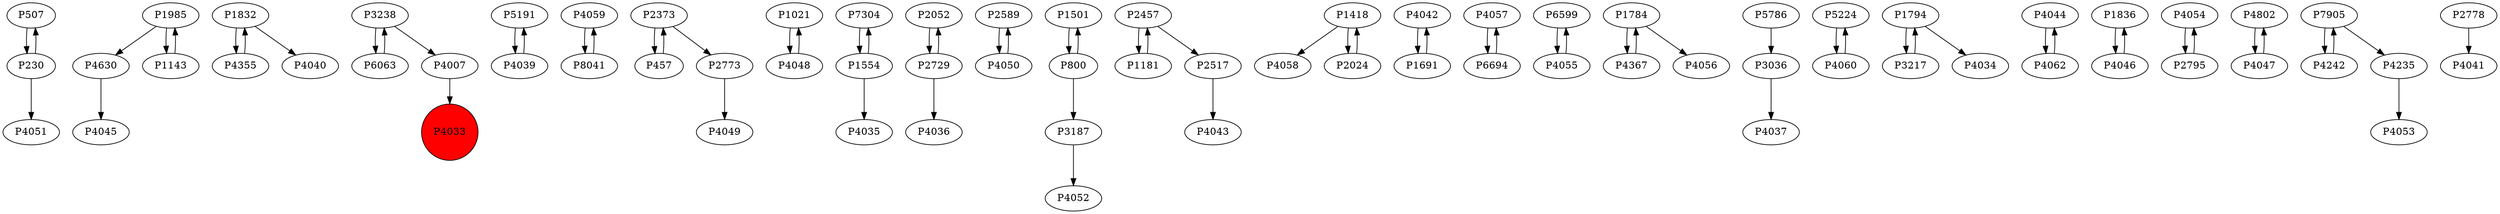 digraph {
	P507 -> P230
	P4630 -> P4045
	P1832 -> P4355
	P1985 -> P4630
	P4007 -> P4033
	P5191 -> P4039
	P230 -> P4051
	P4059 -> P8041
	P2373 -> P457
	P6063 -> P3238
	P1021 -> P4048
	P7304 -> P1554
	P2052 -> P2729
	P2589 -> P4050
	P2373 -> P2773
	P1501 -> P800
	P2457 -> P1181
	P4355 -> P1832
	P1418 -> P4058
	P4042 -> P1691
	P800 -> P3187
	P1554 -> P7304
	P8041 -> P4059
	P1418 -> P2024
	P1832 -> P4040
	P4057 -> P6694
	P6599 -> P4055
	P1784 -> P4367
	P3187 -> P4052
	P5786 -> P3036
	P4055 -> P6599
	P3036 -> P4037
	P2457 -> P2517
	P3238 -> P4007
	P5224 -> P4060
	P1181 -> P2457
	P1794 -> P3217
	P4050 -> P2589
	P4044 -> P4062
	P4060 -> P5224
	P1836 -> P4046
	P3238 -> P6063
	P4054 -> P2795
	P2729 -> P2052
	P800 -> P1501
	P2795 -> P4054
	P4802 -> P4047
	P4039 -> P5191
	P4048 -> P1021
	P7905 -> P4242
	P4242 -> P7905
	P6694 -> P4057
	P4047 -> P4802
	P7905 -> P4235
	P4235 -> P4053
	P1554 -> P4035
	P2517 -> P4043
	P1143 -> P1985
	P2729 -> P4036
	P1985 -> P1143
	P4367 -> P1784
	P2773 -> P4049
	P2778 -> P4041
	P2024 -> P1418
	P457 -> P2373
	P1691 -> P4042
	P4062 -> P4044
	P230 -> P507
	P4046 -> P1836
	P1794 -> P4034
	P3217 -> P1794
	P1784 -> P4056
	P4033 [shape=circle]
	P4033 [style=filled]
	P4033 [fillcolor=red]
}